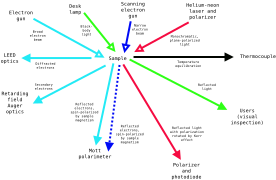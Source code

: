 <?xml version="1.0"?>
<dia:diagram xmlns:dia="http://www.lysator.liu.se/~alla/dia/">
  <dia:layer name="Background" visible="true"/>
  <dia:layer name="New layer" visible="true">
    <dia:object type="Standard - Line" version="0" id="O0">
      <dia:attribute name="obj_pos">
        <dia:point val="9.953,1.188"/>
      </dia:attribute>
      <dia:attribute name="obj_bb">
        <dia:rectangle val="7.087,1.144;9.996,2.936"/>
      </dia:attribute>
      <dia:attribute name="conn_endpoints">
        <dia:point val="9.953,1.188"/>
        <dia:point val="7.23,2.673"/>
      </dia:attribute>
      <dia:attribute name="numcp">
        <dia:int val="1"/>
      </dia:attribute>
      <dia:attribute name="line_color">
        <dia:color val="#f50b41"/>
      </dia:attribute>
      <dia:attribute name="end_arrow">
        <dia:enum val="2"/>
      </dia:attribute>
      <dia:attribute name="end_arrow_length">
        <dia:real val="0.3"/>
      </dia:attribute>
      <dia:attribute name="end_arrow_width">
        <dia:real val="0.3"/>
      </dia:attribute>
    </dia:object>
    <dia:object type="Standard - Line" version="0" id="O1">
      <dia:attribute name="obj_pos">
        <dia:point val="6.682,3.292"/>
      </dia:attribute>
      <dia:attribute name="obj_bb">
        <dia:rectangle val="6.639,3.249;9.785,8.166"/>
      </dia:attribute>
      <dia:attribute name="conn_endpoints">
        <dia:point val="6.682,3.292"/>
        <dia:point val="9.528,8.012"/>
      </dia:attribute>
      <dia:attribute name="numcp">
        <dia:int val="1"/>
      </dia:attribute>
      <dia:attribute name="line_color">
        <dia:color val="#f50b41"/>
      </dia:attribute>
      <dia:attribute name="end_arrow">
        <dia:enum val="3"/>
      </dia:attribute>
      <dia:attribute name="end_arrow_length">
        <dia:real val="0.3"/>
      </dia:attribute>
      <dia:attribute name="end_arrow_width">
        <dia:real val="0.3"/>
      </dia:attribute>
    </dia:object>
    <dia:object type="Standard - Line" version="0" id="O2">
      <dia:attribute name="obj_pos">
        <dia:point val="7.053,1.135"/>
      </dia:attribute>
      <dia:attribute name="obj_bb">
        <dia:rectangle val="6.441,1.086;7.102,2.785"/>
      </dia:attribute>
      <dia:attribute name="conn_endpoints">
        <dia:point val="7.053,1.135"/>
        <dia:point val="6.735,2.726"/>
      </dia:attribute>
      <dia:attribute name="numcp">
        <dia:int val="1"/>
      </dia:attribute>
      <dia:attribute name="line_color">
        <dia:color val="#000af5"/>
      </dia:attribute>
      <dia:attribute name="end_arrow">
        <dia:enum val="2"/>
      </dia:attribute>
      <dia:attribute name="end_arrow_length">
        <dia:real val="0.3"/>
      </dia:attribute>
      <dia:attribute name="end_arrow_width">
        <dia:real val="0.3"/>
      </dia:attribute>
    </dia:object>
    <dia:object type="Standard - PolyLine" version="0" id="O3">
      <dia:attribute name="obj_pos">
        <dia:point val="7.0,3.044"/>
      </dia:attribute>
      <dia:attribute name="obj_bb">
        <dia:rectangle val="6.956,3.0;11.964,5.803"/>
      </dia:attribute>
      <dia:attribute name="poly_points">
        <dia:point val="7.0,3.044"/>
        <dia:point val="11.826,5.537"/>
      </dia:attribute>
      <dia:attribute name="line_color">
        <dia:color val="#2eff16"/>
      </dia:attribute>
      <dia:attribute name="end_arrow">
        <dia:enum val="3"/>
      </dia:attribute>
      <dia:attribute name="end_arrow_length">
        <dia:real val="0.3"/>
      </dia:attribute>
      <dia:attribute name="end_arrow_width">
        <dia:real val="0.3"/>
      </dia:attribute>
    </dia:object>
    <dia:object type="Standard - PolyLine" version="0" id="O4">
      <dia:attribute name="obj_pos">
        <dia:point val="4.72,0.711"/>
      </dia:attribute>
      <dia:attribute name="obj_bb">
        <dia:rectangle val="4.681,0.679;6.527,2.861"/>
      </dia:attribute>
      <dia:attribute name="poly_points">
        <dia:point val="4.72,0.711"/>
        <dia:point val="6.293,2.673"/>
      </dia:attribute>
      <dia:attribute name="line_color">
        <dia:color val="#2eff16"/>
      </dia:attribute>
      <dia:attribute name="line_width">
        <dia:real val="0.1"/>
      </dia:attribute>
      <dia:attribute name="end_arrow">
        <dia:enum val="2"/>
      </dia:attribute>
      <dia:attribute name="end_arrow_length">
        <dia:real val="0.3"/>
      </dia:attribute>
      <dia:attribute name="end_arrow_width">
        <dia:real val="0.3"/>
      </dia:attribute>
    </dia:object>
    <dia:object type="Standard - Line" version="0" id="O5">
      <dia:attribute name="obj_pos">
        <dia:point val="2.192,1.011"/>
      </dia:attribute>
      <dia:attribute name="obj_bb">
        <dia:rectangle val="2.148,0.967;5.889,3.219"/>
      </dia:attribute>
      <dia:attribute name="conn_endpoints">
        <dia:point val="2.192,1.011"/>
        <dia:point val="5.745,2.956"/>
      </dia:attribute>
      <dia:attribute name="numcp">
        <dia:int val="1"/>
      </dia:attribute>
      <dia:attribute name="line_color">
        <dia:color val="#23eaf5"/>
      </dia:attribute>
      <dia:attribute name="line_width">
        <dia:real val="0.1"/>
      </dia:attribute>
      <dia:attribute name="end_arrow">
        <dia:enum val="2"/>
      </dia:attribute>
      <dia:attribute name="end_arrow_length">
        <dia:real val="0.3"/>
      </dia:attribute>
      <dia:attribute name="end_arrow_width">
        <dia:real val="0.3"/>
      </dia:attribute>
    </dia:object>
    <dia:object type="Standard - Line" version="0" id="O6">
      <dia:attribute name="obj_pos">
        <dia:point val="6.187,3.239"/>
      </dia:attribute>
      <dia:attribute name="obj_bb">
        <dia:rectangle val="5.028,3.19;6.236,7.35"/>
      </dia:attribute>
      <dia:attribute name="conn_endpoints">
        <dia:point val="6.187,3.239"/>
        <dia:point val="5.321,7.287"/>
      </dia:attribute>
      <dia:attribute name="numcp">
        <dia:int val="1"/>
      </dia:attribute>
      <dia:attribute name="line_color">
        <dia:color val="#23eaf5"/>
      </dia:attribute>
      <dia:attribute name="line_width">
        <dia:real val="0.1"/>
      </dia:attribute>
      <dia:attribute name="end_arrow">
        <dia:enum val="3"/>
      </dia:attribute>
      <dia:attribute name="end_arrow_length">
        <dia:real val="0.3"/>
      </dia:attribute>
      <dia:attribute name="end_arrow_width">
        <dia:real val="0.3"/>
      </dia:attribute>
    </dia:object>
    <dia:object type="Standard - Line" version="0" id="O7">
      <dia:attribute name="obj_pos">
        <dia:point val="5.091,2.973"/>
      </dia:attribute>
      <dia:attribute name="obj_bb">
        <dia:rectangle val="1.594,2.673;5.141,3.273"/>
      </dia:attribute>
      <dia:attribute name="conn_endpoints">
        <dia:point val="5.091,2.973"/>
        <dia:point val="1.644,2.973"/>
      </dia:attribute>
      <dia:attribute name="numcp">
        <dia:int val="1"/>
      </dia:attribute>
      <dia:attribute name="line_color">
        <dia:color val="#23eaf5"/>
      </dia:attribute>
      <dia:attribute name="line_width">
        <dia:real val="0.1"/>
      </dia:attribute>
      <dia:attribute name="end_arrow">
        <dia:enum val="3"/>
      </dia:attribute>
      <dia:attribute name="end_arrow_length">
        <dia:real val="0.3"/>
      </dia:attribute>
      <dia:attribute name="end_arrow_width">
        <dia:real val="0.3"/>
      </dia:attribute>
    </dia:object>
    <dia:object type="Standard - Line" version="0" id="O8">
      <dia:attribute name="obj_pos">
        <dia:point val="5.798,3.345"/>
      </dia:attribute>
      <dia:attribute name="obj_bb">
        <dia:rectangle val="2.071,3.3;5.843,5.484"/>
      </dia:attribute>
      <dia:attribute name="conn_endpoints">
        <dia:point val="5.798,3.345"/>
        <dia:point val="2.21,5.218"/>
      </dia:attribute>
      <dia:attribute name="numcp">
        <dia:int val="1"/>
      </dia:attribute>
      <dia:attribute name="line_color">
        <dia:color val="#23eaf5"/>
      </dia:attribute>
      <dia:attribute name="line_width">
        <dia:real val="0.1"/>
      </dia:attribute>
      <dia:attribute name="end_arrow">
        <dia:enum val="3"/>
      </dia:attribute>
      <dia:attribute name="end_arrow_length">
        <dia:real val="0.3"/>
      </dia:attribute>
      <dia:attribute name="end_arrow_width">
        <dia:real val="0.3"/>
      </dia:attribute>
    </dia:object>
    <dia:object type="Standard - PolyLine" version="0" id="O9">
      <dia:attribute name="obj_pos">
        <dia:point val="7.195,2.92"/>
      </dia:attribute>
      <dia:attribute name="obj_bb">
        <dia:rectangle val="7.145,2.62;12.195,3.22"/>
      </dia:attribute>
      <dia:attribute name="poly_points">
        <dia:point val="7.195,2.92"/>
        <dia:point val="12.145,2.92"/>
      </dia:attribute>
      <dia:attribute name="line_color">
        <dia:color val="#010500"/>
      </dia:attribute>
      <dia:attribute name="line_width">
        <dia:real val="0.1"/>
      </dia:attribute>
      <dia:attribute name="end_arrow">
        <dia:enum val="3"/>
      </dia:attribute>
      <dia:attribute name="end_arrow_length">
        <dia:real val="0.3"/>
      </dia:attribute>
      <dia:attribute name="end_arrow_width">
        <dia:real val="0.3"/>
      </dia:attribute>
    </dia:object>
    <dia:object type="Standard - Line" version="0" id="O10">
      <dia:attribute name="obj_pos">
        <dia:point val="6.495,3.319"/>
      </dia:attribute>
      <dia:attribute name="obj_bb">
        <dia:rectangle val="5.642,3.27;6.544,7.637"/>
      </dia:attribute>
      <dia:attribute name="conn_endpoints">
        <dia:point val="6.495,3.319"/>
        <dia:point val="5.94,7.587"/>
      </dia:attribute>
      <dia:attribute name="numcp">
        <dia:int val="1"/>
      </dia:attribute>
      <dia:attribute name="line_color">
        <dia:color val="#000af5"/>
      </dia:attribute>
      <dia:attribute name="line_width">
        <dia:real val="0.1"/>
      </dia:attribute>
      <dia:attribute name="line_style">
        <dia:enum val="1"/>
      </dia:attribute>
      <dia:attribute name="end_arrow">
        <dia:enum val="3"/>
      </dia:attribute>
      <dia:attribute name="end_arrow_length">
        <dia:real val="0.3"/>
      </dia:attribute>
      <dia:attribute name="end_arrow_width">
        <dia:real val="0.3"/>
      </dia:attribute>
      <dia:attribute name="dashlength">
        <dia:real val="0.1"/>
      </dia:attribute>
    </dia:object>
  </dia:layer>
  <dia:layer name="New layer" visible="true">
    <dia:object type="Standard - Text" version="0" id="O11">
      <dia:attribute name="obj_pos">
        <dia:point val="6.394,3.067"/>
      </dia:attribute>
      <dia:attribute name="obj_bb">
        <dia:rectangle val="5.749,2.836;7.04,3.136"/>
      </dia:attribute>
      <dia:attribute name="text">
        <dia:composite type="text">
          <dia:attribute name="string">
            <dia:string>#Sample#</dia:string>
          </dia:attribute>
          <dia:attribute name="font">
            <dia:font name="Courier"/>
          </dia:attribute>
          <dia:attribute name="height">
            <dia:real val="0.3"/>
          </dia:attribute>
          <dia:attribute name="pos">
            <dia:point val="6.394,3.067"/>
          </dia:attribute>
          <dia:attribute name="color">
            <dia:color val="#000000"/>
          </dia:attribute>
          <dia:attribute name="alignment">
            <dia:enum val="1"/>
          </dia:attribute>
        </dia:composite>
      </dia:attribute>
    </dia:object>
    <dia:object type="Standard - Text" version="0" id="O12">
      <dia:attribute name="obj_pos">
        <dia:point val="1.568,0.787"/>
      </dia:attribute>
      <dia:attribute name="obj_bb">
        <dia:rectangle val="0.741,0.556;2.395,1.156"/>
      </dia:attribute>
      <dia:attribute name="text">
        <dia:composite type="text">
          <dia:attribute name="string">
            <dia:string>#Electron
gun#</dia:string>
          </dia:attribute>
          <dia:attribute name="font">
            <dia:font name="Courier"/>
          </dia:attribute>
          <dia:attribute name="height">
            <dia:real val="0.3"/>
          </dia:attribute>
          <dia:attribute name="pos">
            <dia:point val="1.568,0.787"/>
          </dia:attribute>
          <dia:attribute name="color">
            <dia:color val="#000000"/>
          </dia:attribute>
          <dia:attribute name="alignment">
            <dia:enum val="1"/>
          </dia:attribute>
        </dia:composite>
      </dia:attribute>
    </dia:object>
    <dia:object type="Standard - Text" version="0" id="O13">
      <dia:attribute name="obj_pos">
        <dia:point val="1.003,2.908"/>
      </dia:attribute>
      <dia:attribute name="obj_bb">
        <dia:rectangle val="0.357,2.677;1.648,3.277"/>
      </dia:attribute>
      <dia:attribute name="text">
        <dia:composite type="text">
          <dia:attribute name="string">
            <dia:string>#LEED
optics#</dia:string>
          </dia:attribute>
          <dia:attribute name="font">
            <dia:font name="Courier"/>
          </dia:attribute>
          <dia:attribute name="height">
            <dia:real val="0.3"/>
          </dia:attribute>
          <dia:attribute name="pos">
            <dia:point val="1.003,2.908"/>
          </dia:attribute>
          <dia:attribute name="color">
            <dia:color val="#000000"/>
          </dia:attribute>
          <dia:attribute name="alignment">
            <dia:enum val="1"/>
          </dia:attribute>
        </dia:composite>
      </dia:attribute>
    </dia:object>
    <dia:object type="Standard - Text" version="0" id="O14">
      <dia:attribute name="obj_pos">
        <dia:point val="1.268,4.836"/>
      </dia:attribute>
      <dia:attribute name="obj_bb">
        <dia:rectangle val="0.349,4.604;2.186,5.804"/>
      </dia:attribute>
      <dia:attribute name="text">
        <dia:composite type="text">
          <dia:attribute name="string">
            <dia:string>#Retarding
field
Auger
optics#</dia:string>
          </dia:attribute>
          <dia:attribute name="font">
            <dia:font name="Courier"/>
          </dia:attribute>
          <dia:attribute name="height">
            <dia:real val="0.3"/>
          </dia:attribute>
          <dia:attribute name="pos">
            <dia:point val="1.268,4.836"/>
          </dia:attribute>
          <dia:attribute name="color">
            <dia:color val="#000000"/>
          </dia:attribute>
          <dia:attribute name="alignment">
            <dia:enum val="1"/>
          </dia:attribute>
        </dia:composite>
      </dia:attribute>
    </dia:object>
    <dia:object type="Standard - Text" version="0" id="O15">
      <dia:attribute name="obj_pos">
        <dia:point val="5.263,7.681"/>
      </dia:attribute>
      <dia:attribute name="obj_bb">
        <dia:rectangle val="4.163,7.45;6.363,8.05"/>
      </dia:attribute>
      <dia:attribute name="text">
        <dia:composite type="text">
          <dia:attribute name="string">
            <dia:string>#Mott
polarimeter#</dia:string>
          </dia:attribute>
          <dia:attribute name="font">
            <dia:font name="Courier"/>
          </dia:attribute>
          <dia:attribute name="height">
            <dia:real val="0.3"/>
          </dia:attribute>
          <dia:attribute name="pos">
            <dia:point val="5.263,7.681"/>
          </dia:attribute>
          <dia:attribute name="color">
            <dia:color val="#000000"/>
          </dia:attribute>
          <dia:attribute name="alignment">
            <dia:enum val="1"/>
          </dia:attribute>
        </dia:composite>
      </dia:attribute>
    </dia:object>
    <dia:object type="Standard - Text" version="0" id="O16">
      <dia:attribute name="obj_pos">
        <dia:point val="7.172,0.345"/>
      </dia:attribute>
      <dia:attribute name="obj_bb">
        <dia:rectangle val="6.345,0.114;7.999,1.014"/>
      </dia:attribute>
      <dia:attribute name="text">
        <dia:composite type="text">
          <dia:attribute name="string">
            <dia:string>#Scanning
electron
gun#</dia:string>
          </dia:attribute>
          <dia:attribute name="font">
            <dia:font name="Courier"/>
          </dia:attribute>
          <dia:attribute name="height">
            <dia:real val="0.3"/>
          </dia:attribute>
          <dia:attribute name="pos">
            <dia:point val="7.172,0.345"/>
          </dia:attribute>
          <dia:attribute name="color">
            <dia:color val="#000000"/>
          </dia:attribute>
          <dia:attribute name="alignment">
            <dia:enum val="1"/>
          </dia:attribute>
        </dia:composite>
      </dia:attribute>
    </dia:object>
    <dia:object type="Standard - Text" version="0" id="O17">
      <dia:attribute name="obj_pos">
        <dia:point val="12.882,5.684"/>
      </dia:attribute>
      <dia:attribute name="obj_bb">
        <dia:rectangle val="11.782,5.452;13.982,6.352"/>
      </dia:attribute>
      <dia:attribute name="text">
        <dia:composite type="text">
          <dia:attribute name="string">
            <dia:string>#Users
(visual
inspection)#</dia:string>
          </dia:attribute>
          <dia:attribute name="font">
            <dia:font name="Courier"/>
          </dia:attribute>
          <dia:attribute name="height">
            <dia:real val="0.3"/>
          </dia:attribute>
          <dia:attribute name="pos">
            <dia:point val="12.882,5.684"/>
          </dia:attribute>
          <dia:attribute name="color">
            <dia:color val="#000000"/>
          </dia:attribute>
          <dia:attribute name="alignment">
            <dia:enum val="1"/>
          </dia:attribute>
        </dia:composite>
      </dia:attribute>
    </dia:object>
    <dia:object type="Standard - Text" version="0" id="O18">
      <dia:attribute name="obj_pos">
        <dia:point val="4.278,0.463"/>
      </dia:attribute>
      <dia:attribute name="obj_bb">
        <dia:rectangle val="3.814,0.232;4.742,0.832"/>
      </dia:attribute>
      <dia:attribute name="text">
        <dia:composite type="text">
          <dia:attribute name="string">
            <dia:string>#Desk
lamp#</dia:string>
          </dia:attribute>
          <dia:attribute name="font">
            <dia:font name="Courier"/>
          </dia:attribute>
          <dia:attribute name="height">
            <dia:real val="0.3"/>
          </dia:attribute>
          <dia:attribute name="pos">
            <dia:point val="4.278,0.463"/>
          </dia:attribute>
          <dia:attribute name="color">
            <dia:color val="#000000"/>
          </dia:attribute>
          <dia:attribute name="alignment">
            <dia:enum val="1"/>
          </dia:attribute>
        </dia:composite>
      </dia:attribute>
    </dia:object>
    <dia:object type="Standard - Text" version="0" id="O19">
      <dia:attribute name="obj_pos">
        <dia:point val="10.66,0.41"/>
      </dia:attribute>
      <dia:attribute name="obj_bb">
        <dia:rectangle val="9.56,0.179;11.759,1.079"/>
      </dia:attribute>
      <dia:attribute name="text">
        <dia:composite type="text">
          <dia:attribute name="string">
            <dia:string>#Helium-neon
laser and
polarizer#</dia:string>
          </dia:attribute>
          <dia:attribute name="font">
            <dia:font name="Courier"/>
          </dia:attribute>
          <dia:attribute name="height">
            <dia:real val="0.3"/>
          </dia:attribute>
          <dia:attribute name="pos">
            <dia:point val="10.66,0.41"/>
          </dia:attribute>
          <dia:attribute name="color">
            <dia:color val="#000000"/>
          </dia:attribute>
          <dia:attribute name="alignment">
            <dia:enum val="1"/>
          </dia:attribute>
        </dia:composite>
      </dia:attribute>
    </dia:object>
    <dia:object type="Standard - Text" version="0" id="O20">
      <dia:attribute name="obj_pos">
        <dia:point val="13.417,2.973"/>
      </dia:attribute>
      <dia:attribute name="obj_bb">
        <dia:rectangle val="12.227,2.742;14.608,3.042"/>
      </dia:attribute>
      <dia:attribute name="text">
        <dia:composite type="text">
          <dia:attribute name="string">
            <dia:string>#Thermocouple#</dia:string>
          </dia:attribute>
          <dia:attribute name="font">
            <dia:font name="Courier"/>
          </dia:attribute>
          <dia:attribute name="height">
            <dia:real val="0.3"/>
          </dia:attribute>
          <dia:attribute name="pos">
            <dia:point val="13.417,2.973"/>
          </dia:attribute>
          <dia:attribute name="color">
            <dia:color val="#000000"/>
          </dia:attribute>
          <dia:attribute name="alignment">
            <dia:enum val="1"/>
          </dia:attribute>
        </dia:composite>
      </dia:attribute>
    </dia:object>
    <dia:object type="Standard - Text" version="0" id="O21">
      <dia:attribute name="obj_pos">
        <dia:point val="9.846,8.4"/>
      </dia:attribute>
      <dia:attribute name="obj_bb">
        <dia:rectangle val="8.837,8.169;10.855,9.069"/>
      </dia:attribute>
      <dia:attribute name="text">
        <dia:composite type="text">
          <dia:attribute name="string">
            <dia:string>#Polarizer
and
photodiode#</dia:string>
          </dia:attribute>
          <dia:attribute name="font">
            <dia:font name="Courier"/>
          </dia:attribute>
          <dia:attribute name="height">
            <dia:real val="0.3"/>
          </dia:attribute>
          <dia:attribute name="pos">
            <dia:point val="9.846,8.4"/>
          </dia:attribute>
          <dia:attribute name="color">
            <dia:color val="#000000"/>
          </dia:attribute>
          <dia:attribute name="alignment">
            <dia:enum val="1"/>
          </dia:attribute>
        </dia:composite>
      </dia:attribute>
    </dia:object>
    <dia:object type="Standard - Text" version="0" id="O22">
      <dia:attribute name="obj_pos">
        <dia:point val="9.751,1.948"/>
      </dia:attribute>
      <dia:attribute name="obj_bb">
        <dia:rectangle val="8.742,1.794;10.76,2.394"/>
      </dia:attribute>
      <dia:attribute name="text">
        <dia:composite type="text">
          <dia:attribute name="string">
            <dia:string>#Monochromatic,
plane-polarized
light#</dia:string>
          </dia:attribute>
          <dia:attribute name="font">
            <dia:font name="Courier"/>
          </dia:attribute>
          <dia:attribute name="height">
            <dia:real val="0.2"/>
          </dia:attribute>
          <dia:attribute name="pos">
            <dia:point val="9.751,1.948"/>
          </dia:attribute>
          <dia:attribute name="color">
            <dia:color val="#000000"/>
          </dia:attribute>
          <dia:attribute name="alignment">
            <dia:enum val="1"/>
          </dia:attribute>
        </dia:composite>
      </dia:attribute>
    </dia:object>
    <dia:object type="Standard - Text" version="0" id="O23">
      <dia:attribute name="obj_pos">
        <dia:point val="9.935,3.221"/>
      </dia:attribute>
      <dia:attribute name="obj_bb">
        <dia:rectangle val="9.047,3.067;10.823,3.467"/>
      </dia:attribute>
      <dia:attribute name="text">
        <dia:composite type="text">
          <dia:attribute name="string">
            <dia:string>#Temperature
equilibration#</dia:string>
          </dia:attribute>
          <dia:attribute name="font">
            <dia:font name="Courier"/>
          </dia:attribute>
          <dia:attribute name="height">
            <dia:real val="0.2"/>
          </dia:attribute>
          <dia:attribute name="pos">
            <dia:point val="9.935,3.221"/>
          </dia:attribute>
          <dia:attribute name="color">
            <dia:color val="#000000"/>
          </dia:attribute>
          <dia:attribute name="alignment">
            <dia:enum val="1"/>
          </dia:attribute>
        </dia:composite>
      </dia:attribute>
    </dia:object>
    <dia:object type="Standard - Text" version="0" id="O24">
      <dia:attribute name="obj_pos">
        <dia:point val="10.872,4.37"/>
      </dia:attribute>
      <dia:attribute name="obj_bb">
        <dia:rectangle val="10.226,4.216;11.517,4.616"/>
      </dia:attribute>
      <dia:attribute name="text">
        <dia:composite type="text">
          <dia:attribute name="string">
            <dia:string>#Reflected
light#</dia:string>
          </dia:attribute>
          <dia:attribute name="font">
            <dia:font name="Courier"/>
          </dia:attribute>
          <dia:attribute name="height">
            <dia:real val="0.2"/>
          </dia:attribute>
          <dia:attribute name="pos">
            <dia:point val="10.872,4.37"/>
          </dia:attribute>
          <dia:attribute name="color">
            <dia:color val="#000000"/>
          </dia:attribute>
          <dia:attribute name="alignment">
            <dia:enum val="1"/>
          </dia:attribute>
        </dia:composite>
      </dia:attribute>
    </dia:object>
    <dia:object type="Standard - Text" version="0" id="O25">
      <dia:attribute name="obj_pos">
        <dia:point val="9.873,6.52"/>
      </dia:attribute>
      <dia:attribute name="obj_bb">
        <dia:rectangle val="8.742,6.366;11.003,7.166"/>
      </dia:attribute>
      <dia:attribute name="text">
        <dia:composite type="text">
          <dia:attribute name="string">
            <dia:string>#Reflected light
with polarization
rotated by Kerr
effect#</dia:string>
          </dia:attribute>
          <dia:attribute name="font">
            <dia:font name="Courier"/>
          </dia:attribute>
          <dia:attribute name="height">
            <dia:real val="0.2"/>
          </dia:attribute>
          <dia:attribute name="pos">
            <dia:point val="9.873,6.52"/>
          </dia:attribute>
          <dia:attribute name="color">
            <dia:color val="#000000"/>
          </dia:attribute>
          <dia:attribute name="alignment">
            <dia:enum val="1"/>
          </dia:attribute>
        </dia:composite>
      </dia:attribute>
    </dia:object>
    <dia:object type="Standard - Text" version="0" id="O26">
      <dia:attribute name="obj_pos">
        <dia:point val="4.746,5.336"/>
      </dia:attribute>
      <dia:attribute name="obj_bb">
        <dia:rectangle val="3.798,5.181;5.694,6.181"/>
      </dia:attribute>
      <dia:attribute name="text">
        <dia:composite type="text">
          <dia:attribute name="string">
            <dia:string>#Reflected
electrons,
spin-polarized
by sample
magnetism#</dia:string>
          </dia:attribute>
          <dia:attribute name="font">
            <dia:font name="Courier"/>
          </dia:attribute>
          <dia:attribute name="height">
            <dia:real val="0.2"/>
          </dia:attribute>
          <dia:attribute name="pos">
            <dia:point val="4.746,5.336"/>
          </dia:attribute>
          <dia:attribute name="color">
            <dia:color val="#000000"/>
          </dia:attribute>
          <dia:attribute name="alignment">
            <dia:enum val="1"/>
          </dia:attribute>
        </dia:composite>
      </dia:attribute>
    </dia:object>
    <dia:object type="Standard - Text" version="0" id="O27">
      <dia:attribute name="obj_pos">
        <dia:point val="7.001,6.432"/>
      </dia:attribute>
      <dia:attribute name="obj_bb">
        <dia:rectangle val="6.053,6.277;7.95,7.277"/>
      </dia:attribute>
      <dia:attribute name="text">
        <dia:composite type="text">
          <dia:attribute name="string">
            <dia:string>#Reflected
electrons,
spin-polarized
by sample
magnetism#</dia:string>
          </dia:attribute>
          <dia:attribute name="font">
            <dia:font name="Courier"/>
          </dia:attribute>
          <dia:attribute name="height">
            <dia:real val="0.2"/>
          </dia:attribute>
          <dia:attribute name="pos">
            <dia:point val="7.001,6.432"/>
          </dia:attribute>
          <dia:attribute name="color">
            <dia:color val="#000000"/>
          </dia:attribute>
          <dia:attribute name="alignment">
            <dia:enum val="1"/>
          </dia:attribute>
        </dia:composite>
      </dia:attribute>
    </dia:object>
    <dia:object type="Standard - Text" version="0" id="O28">
      <dia:attribute name="obj_pos">
        <dia:point val="2.706,4.363"/>
      </dia:attribute>
      <dia:attribute name="obj_bb">
        <dia:rectangle val="2.06,4.209;3.351,4.609"/>
      </dia:attribute>
      <dia:attribute name="text">
        <dia:composite type="text">
          <dia:attribute name="string">
            <dia:string>#Secondary
electrons#</dia:string>
          </dia:attribute>
          <dia:attribute name="font">
            <dia:font name="Courier"/>
          </dia:attribute>
          <dia:attribute name="height">
            <dia:real val="0.2"/>
          </dia:attribute>
          <dia:attribute name="pos">
            <dia:point val="2.706,4.363"/>
          </dia:attribute>
          <dia:attribute name="color">
            <dia:color val="#000000"/>
          </dia:attribute>
          <dia:attribute name="alignment">
            <dia:enum val="1"/>
          </dia:attribute>
        </dia:composite>
      </dia:attribute>
    </dia:object>
    <dia:object type="Standard - Text" version="0" id="O29">
      <dia:attribute name="obj_pos">
        <dia:point val="2.793,3.309"/>
      </dia:attribute>
      <dia:attribute name="obj_bb">
        <dia:rectangle val="2.087,3.155;3.499,3.555"/>
      </dia:attribute>
      <dia:attribute name="text">
        <dia:composite type="text">
          <dia:attribute name="string">
            <dia:string>#Diffracted
electrons#</dia:string>
          </dia:attribute>
          <dia:attribute name="font">
            <dia:font name="Courier"/>
          </dia:attribute>
          <dia:attribute name="height">
            <dia:real val="0.2"/>
          </dia:attribute>
          <dia:attribute name="pos">
            <dia:point val="2.793,3.309"/>
          </dia:attribute>
          <dia:attribute name="color">
            <dia:color val="#000000"/>
          </dia:attribute>
          <dia:attribute name="alignment">
            <dia:enum val="1"/>
          </dia:attribute>
        </dia:composite>
      </dia:attribute>
    </dia:object>
    <dia:object type="Standard - Text" version="0" id="O30">
      <dia:attribute name="obj_pos">
        <dia:point val="2.404,1.701"/>
      </dia:attribute>
      <dia:attribute name="obj_bb">
        <dia:rectangle val="1.819,1.546;2.989,2.146"/>
      </dia:attribute>
      <dia:attribute name="text">
        <dia:composite type="text">
          <dia:attribute name="string">
            <dia:string>#Broad
electron
beam#</dia:string>
          </dia:attribute>
          <dia:attribute name="font">
            <dia:font name="Courier"/>
          </dia:attribute>
          <dia:attribute name="height">
            <dia:real val="0.2"/>
          </dia:attribute>
          <dia:attribute name="pos">
            <dia:point val="2.404,1.701"/>
          </dia:attribute>
          <dia:attribute name="color">
            <dia:color val="#000000"/>
          </dia:attribute>
          <dia:attribute name="alignment">
            <dia:enum val="1"/>
          </dia:attribute>
        </dia:composite>
      </dia:attribute>
    </dia:object>
    <dia:object type="Standard - Text" version="0" id="O31">
      <dia:attribute name="obj_pos">
        <dia:point val="4.842,1.447"/>
      </dia:attribute>
      <dia:attribute name="obj_bb">
        <dia:rectangle val="4.378,1.292;5.306,1.892"/>
      </dia:attribute>
      <dia:attribute name="text">
        <dia:composite type="text">
          <dia:attribute name="string">
            <dia:string>#Black-
body
light#</dia:string>
          </dia:attribute>
          <dia:attribute name="font">
            <dia:font name="Courier"/>
          </dia:attribute>
          <dia:attribute name="height">
            <dia:real val="0.2"/>
          </dia:attribute>
          <dia:attribute name="pos">
            <dia:point val="4.842,1.447"/>
          </dia:attribute>
          <dia:attribute name="color">
            <dia:color val="#000000"/>
          </dia:attribute>
          <dia:attribute name="alignment">
            <dia:enum val="1"/>
          </dia:attribute>
        </dia:composite>
      </dia:attribute>
    </dia:object>
    <dia:object type="Standard - Text" version="0" id="O32">
      <dia:attribute name="obj_pos">
        <dia:point val="7.522,1.393"/>
      </dia:attribute>
      <dia:attribute name="obj_bb">
        <dia:rectangle val="6.937,1.239;8.106,1.839"/>
      </dia:attribute>
      <dia:attribute name="text">
        <dia:composite type="text">
          <dia:attribute name="string">
            <dia:string>#Narrow
electron
beam#</dia:string>
          </dia:attribute>
          <dia:attribute name="font">
            <dia:font name="Courier"/>
          </dia:attribute>
          <dia:attribute name="height">
            <dia:real val="0.2"/>
          </dia:attribute>
          <dia:attribute name="pos">
            <dia:point val="7.522,1.393"/>
          </dia:attribute>
          <dia:attribute name="color">
            <dia:color val="#000000"/>
          </dia:attribute>
          <dia:attribute name="alignment">
            <dia:enum val="1"/>
          </dia:attribute>
        </dia:composite>
      </dia:attribute>
    </dia:object>
  </dia:layer>
</dia:diagram>
